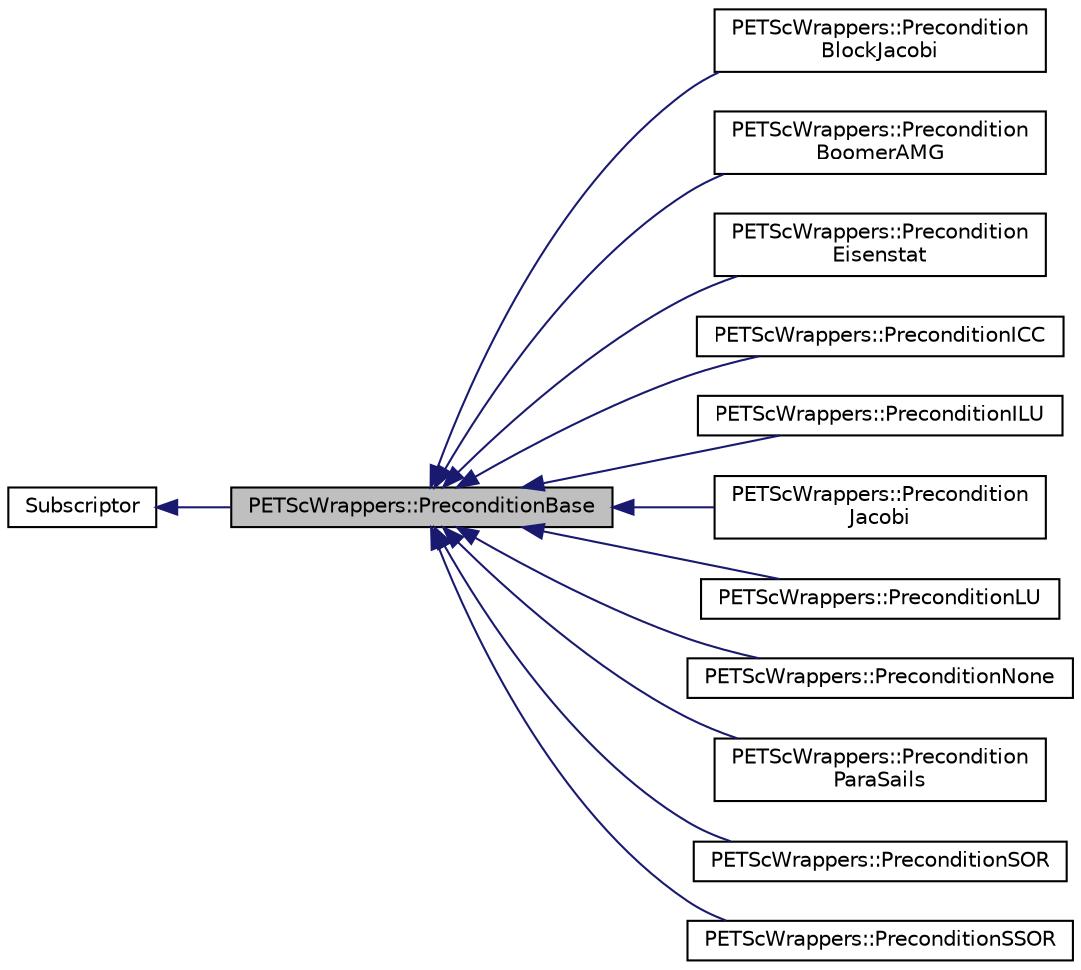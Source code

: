 digraph "PETScWrappers::PreconditionBase"
{
 // LATEX_PDF_SIZE
  edge [fontname="Helvetica",fontsize="10",labelfontname="Helvetica",labelfontsize="10"];
  node [fontname="Helvetica",fontsize="10",shape=record];
  rankdir="LR";
  Node1 [label="PETScWrappers::PreconditionBase",height=0.2,width=0.4,color="black", fillcolor="grey75", style="filled", fontcolor="black",tooltip=" "];
  Node2 -> Node1 [dir="back",color="midnightblue",fontsize="10",style="solid",fontname="Helvetica"];
  Node2 [label="Subscriptor",height=0.2,width=0.4,color="black", fillcolor="white", style="filled",URL="$classSubscriptor.html",tooltip=" "];
  Node1 -> Node3 [dir="back",color="midnightblue",fontsize="10",style="solid",fontname="Helvetica"];
  Node3 [label="PETScWrappers::Precondition\lBlockJacobi",height=0.2,width=0.4,color="black", fillcolor="white", style="filled",URL="$classPETScWrappers_1_1PreconditionBlockJacobi.html",tooltip=" "];
  Node1 -> Node4 [dir="back",color="midnightblue",fontsize="10",style="solid",fontname="Helvetica"];
  Node4 [label="PETScWrappers::Precondition\lBoomerAMG",height=0.2,width=0.4,color="black", fillcolor="white", style="filled",URL="$classPETScWrappers_1_1PreconditionBoomerAMG.html",tooltip=" "];
  Node1 -> Node5 [dir="back",color="midnightblue",fontsize="10",style="solid",fontname="Helvetica"];
  Node5 [label="PETScWrappers::Precondition\lEisenstat",height=0.2,width=0.4,color="black", fillcolor="white", style="filled",URL="$classPETScWrappers_1_1PreconditionEisenstat.html",tooltip=" "];
  Node1 -> Node6 [dir="back",color="midnightblue",fontsize="10",style="solid",fontname="Helvetica"];
  Node6 [label="PETScWrappers::PreconditionICC",height=0.2,width=0.4,color="black", fillcolor="white", style="filled",URL="$classPETScWrappers_1_1PreconditionICC.html",tooltip=" "];
  Node1 -> Node7 [dir="back",color="midnightblue",fontsize="10",style="solid",fontname="Helvetica"];
  Node7 [label="PETScWrappers::PreconditionILU",height=0.2,width=0.4,color="black", fillcolor="white", style="filled",URL="$classPETScWrappers_1_1PreconditionILU.html",tooltip=" "];
  Node1 -> Node8 [dir="back",color="midnightblue",fontsize="10",style="solid",fontname="Helvetica"];
  Node8 [label="PETScWrappers::Precondition\lJacobi",height=0.2,width=0.4,color="black", fillcolor="white", style="filled",URL="$classPETScWrappers_1_1PreconditionJacobi.html",tooltip=" "];
  Node1 -> Node9 [dir="back",color="midnightblue",fontsize="10",style="solid",fontname="Helvetica"];
  Node9 [label="PETScWrappers::PreconditionLU",height=0.2,width=0.4,color="black", fillcolor="white", style="filled",URL="$classPETScWrappers_1_1PreconditionLU.html",tooltip=" "];
  Node1 -> Node10 [dir="back",color="midnightblue",fontsize="10",style="solid",fontname="Helvetica"];
  Node10 [label="PETScWrappers::PreconditionNone",height=0.2,width=0.4,color="black", fillcolor="white", style="filled",URL="$classPETScWrappers_1_1PreconditionNone.html",tooltip=" "];
  Node1 -> Node11 [dir="back",color="midnightblue",fontsize="10",style="solid",fontname="Helvetica"];
  Node11 [label="PETScWrappers::Precondition\lParaSails",height=0.2,width=0.4,color="black", fillcolor="white", style="filled",URL="$classPETScWrappers_1_1PreconditionParaSails.html",tooltip=" "];
  Node1 -> Node12 [dir="back",color="midnightblue",fontsize="10",style="solid",fontname="Helvetica"];
  Node12 [label="PETScWrappers::PreconditionSOR",height=0.2,width=0.4,color="black", fillcolor="white", style="filled",URL="$classPETScWrappers_1_1PreconditionSOR.html",tooltip=" "];
  Node1 -> Node13 [dir="back",color="midnightblue",fontsize="10",style="solid",fontname="Helvetica"];
  Node13 [label="PETScWrappers::PreconditionSSOR",height=0.2,width=0.4,color="black", fillcolor="white", style="filled",URL="$classPETScWrappers_1_1PreconditionSSOR.html",tooltip=" "];
}
